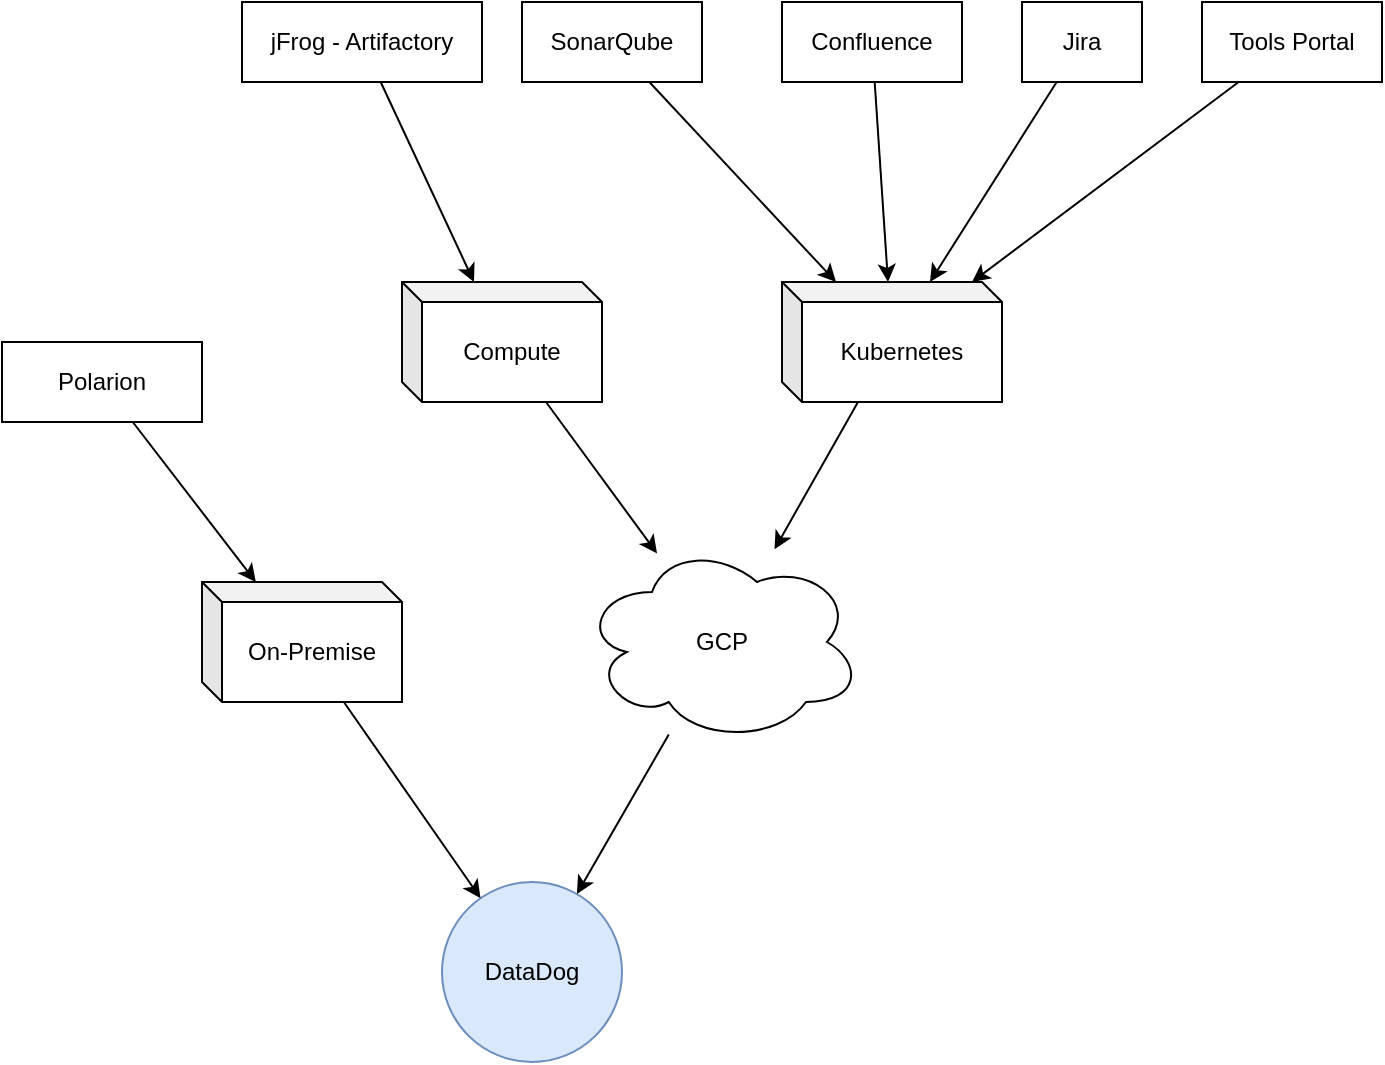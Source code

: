 <mxfile version="24.7.10">
  <diagram name="Page-1" id="t0HAGMEWk1PGnPud9-cK">
    <mxGraphModel dx="1386" dy="783" grid="1" gridSize="10" guides="1" tooltips="1" connect="1" arrows="1" fold="1" page="1" pageScale="1" pageWidth="850" pageHeight="1100" math="0" shadow="0">
      <root>
        <mxCell id="0" />
        <mxCell id="1" parent="0" />
        <mxCell id="OSKH0DfVaSWMa6SUT9Fs-1" value="DataDog" style="ellipse;whiteSpace=wrap;html=1;aspect=fixed;fillColor=#dae8fc;strokeColor=#6c8ebf;" vertex="1" parent="1">
          <mxGeometry x="350" y="500" width="90" height="90" as="geometry" />
        </mxCell>
        <mxCell id="OSKH0DfVaSWMa6SUT9Fs-23" style="rounded=0;orthogonalLoop=1;jettySize=auto;html=1;" edge="1" parent="1" source="OSKH0DfVaSWMa6SUT9Fs-2" target="OSKH0DfVaSWMa6SUT9Fs-1">
          <mxGeometry relative="1" as="geometry" />
        </mxCell>
        <mxCell id="OSKH0DfVaSWMa6SUT9Fs-2" value="GCP" style="ellipse;shape=cloud;whiteSpace=wrap;html=1;" vertex="1" parent="1">
          <mxGeometry x="420" y="330" width="140" height="100" as="geometry" />
        </mxCell>
        <mxCell id="OSKH0DfVaSWMa6SUT9Fs-14" style="rounded=0;orthogonalLoop=1;jettySize=auto;html=1;" edge="1" parent="1" source="OSKH0DfVaSWMa6SUT9Fs-4" target="OSKH0DfVaSWMa6SUT9Fs-10">
          <mxGeometry relative="1" as="geometry" />
        </mxCell>
        <mxCell id="OSKH0DfVaSWMa6SUT9Fs-4" value="SonarQube" style="shape=label;whiteSpace=wrap;html=1;boundedLbl=1;backgroundOutline=1;darkOpacity=0.05;darkOpacity2=0.1;rounded=0;" vertex="1" parent="1">
          <mxGeometry x="390" y="60" width="90" height="40" as="geometry" />
        </mxCell>
        <mxCell id="OSKH0DfVaSWMa6SUT9Fs-15" style="rounded=0;orthogonalLoop=1;jettySize=auto;html=1;" edge="1" parent="1" source="OSKH0DfVaSWMa6SUT9Fs-5" target="OSKH0DfVaSWMa6SUT9Fs-10">
          <mxGeometry relative="1" as="geometry" />
        </mxCell>
        <mxCell id="OSKH0DfVaSWMa6SUT9Fs-5" value="Confluence" style="shape=label;whiteSpace=wrap;html=1;boundedLbl=1;backgroundOutline=1;darkOpacity=0.05;darkOpacity2=0.1;rounded=0;" vertex="1" parent="1">
          <mxGeometry x="520" y="60" width="90" height="40" as="geometry" />
        </mxCell>
        <mxCell id="OSKH0DfVaSWMa6SUT9Fs-16" style="rounded=0;orthogonalLoop=1;jettySize=auto;html=1;" edge="1" parent="1" source="OSKH0DfVaSWMa6SUT9Fs-6" target="OSKH0DfVaSWMa6SUT9Fs-10">
          <mxGeometry relative="1" as="geometry" />
        </mxCell>
        <mxCell id="OSKH0DfVaSWMa6SUT9Fs-6" value="Jira" style="shape=label;whiteSpace=wrap;html=1;boundedLbl=1;backgroundOutline=1;darkOpacity=0.05;darkOpacity2=0.1;rounded=0;" vertex="1" parent="1">
          <mxGeometry x="640" y="60" width="60" height="40" as="geometry" />
        </mxCell>
        <mxCell id="OSKH0DfVaSWMa6SUT9Fs-17" style="rounded=0;orthogonalLoop=1;jettySize=auto;html=1;" edge="1" parent="1" source="OSKH0DfVaSWMa6SUT9Fs-7" target="OSKH0DfVaSWMa6SUT9Fs-10">
          <mxGeometry relative="1" as="geometry" />
        </mxCell>
        <mxCell id="OSKH0DfVaSWMa6SUT9Fs-7" value="Tools Portal" style="shape=label;whiteSpace=wrap;html=1;boundedLbl=1;backgroundOutline=1;darkOpacity=0.05;darkOpacity2=0.1;rounded=0;" vertex="1" parent="1">
          <mxGeometry x="730" y="60" width="90" height="40" as="geometry" />
        </mxCell>
        <mxCell id="OSKH0DfVaSWMa6SUT9Fs-19" style="rounded=0;orthogonalLoop=1;jettySize=auto;html=1;" edge="1" parent="1" source="OSKH0DfVaSWMa6SUT9Fs-8" target="OSKH0DfVaSWMa6SUT9Fs-18">
          <mxGeometry relative="1" as="geometry" />
        </mxCell>
        <mxCell id="OSKH0DfVaSWMa6SUT9Fs-8" value="Polarion" style="shape=label;whiteSpace=wrap;html=1;boundedLbl=1;backgroundOutline=1;darkOpacity=0.05;darkOpacity2=0.1;rounded=0;" vertex="1" parent="1">
          <mxGeometry x="130" y="230" width="100" height="40" as="geometry" />
        </mxCell>
        <mxCell id="OSKH0DfVaSWMa6SUT9Fs-12" style="rounded=0;orthogonalLoop=1;jettySize=auto;html=1;" edge="1" parent="1" source="OSKH0DfVaSWMa6SUT9Fs-9" target="OSKH0DfVaSWMa6SUT9Fs-11">
          <mxGeometry relative="1" as="geometry" />
        </mxCell>
        <mxCell id="OSKH0DfVaSWMa6SUT9Fs-9" value="jFrog - Artifactory" style="shape=label;whiteSpace=wrap;html=1;boundedLbl=1;backgroundOutline=1;darkOpacity=0.05;darkOpacity2=0.1;rounded=0;" vertex="1" parent="1">
          <mxGeometry x="250" y="60" width="120" height="40" as="geometry" />
        </mxCell>
        <mxCell id="OSKH0DfVaSWMa6SUT9Fs-22" style="rounded=0;orthogonalLoop=1;jettySize=auto;html=1;" edge="1" parent="1" source="OSKH0DfVaSWMa6SUT9Fs-10" target="OSKH0DfVaSWMa6SUT9Fs-2">
          <mxGeometry relative="1" as="geometry" />
        </mxCell>
        <mxCell id="OSKH0DfVaSWMa6SUT9Fs-10" value="Kubernetes" style="shape=cube;whiteSpace=wrap;html=1;boundedLbl=1;backgroundOutline=1;darkOpacity=0.05;darkOpacity2=0.1;size=10;" vertex="1" parent="1">
          <mxGeometry x="520" y="200" width="110" height="60" as="geometry" />
        </mxCell>
        <mxCell id="OSKH0DfVaSWMa6SUT9Fs-13" style="rounded=0;orthogonalLoop=1;jettySize=auto;html=1;" edge="1" parent="1" source="OSKH0DfVaSWMa6SUT9Fs-11" target="OSKH0DfVaSWMa6SUT9Fs-2">
          <mxGeometry relative="1" as="geometry" />
        </mxCell>
        <mxCell id="OSKH0DfVaSWMa6SUT9Fs-11" value="Compute" style="shape=cube;whiteSpace=wrap;html=1;boundedLbl=1;backgroundOutline=1;darkOpacity=0.05;darkOpacity2=0.1;size=10;" vertex="1" parent="1">
          <mxGeometry x="330" y="200" width="100" height="60" as="geometry" />
        </mxCell>
        <mxCell id="OSKH0DfVaSWMa6SUT9Fs-20" style="rounded=0;orthogonalLoop=1;jettySize=auto;html=1;" edge="1" parent="1" source="OSKH0DfVaSWMa6SUT9Fs-18" target="OSKH0DfVaSWMa6SUT9Fs-1">
          <mxGeometry relative="1" as="geometry" />
        </mxCell>
        <mxCell id="OSKH0DfVaSWMa6SUT9Fs-18" value="On-Premise" style="shape=cube;whiteSpace=wrap;html=1;boundedLbl=1;backgroundOutline=1;darkOpacity=0.05;darkOpacity2=0.1;size=10;" vertex="1" parent="1">
          <mxGeometry x="230" y="350" width="100" height="60" as="geometry" />
        </mxCell>
      </root>
    </mxGraphModel>
  </diagram>
</mxfile>
